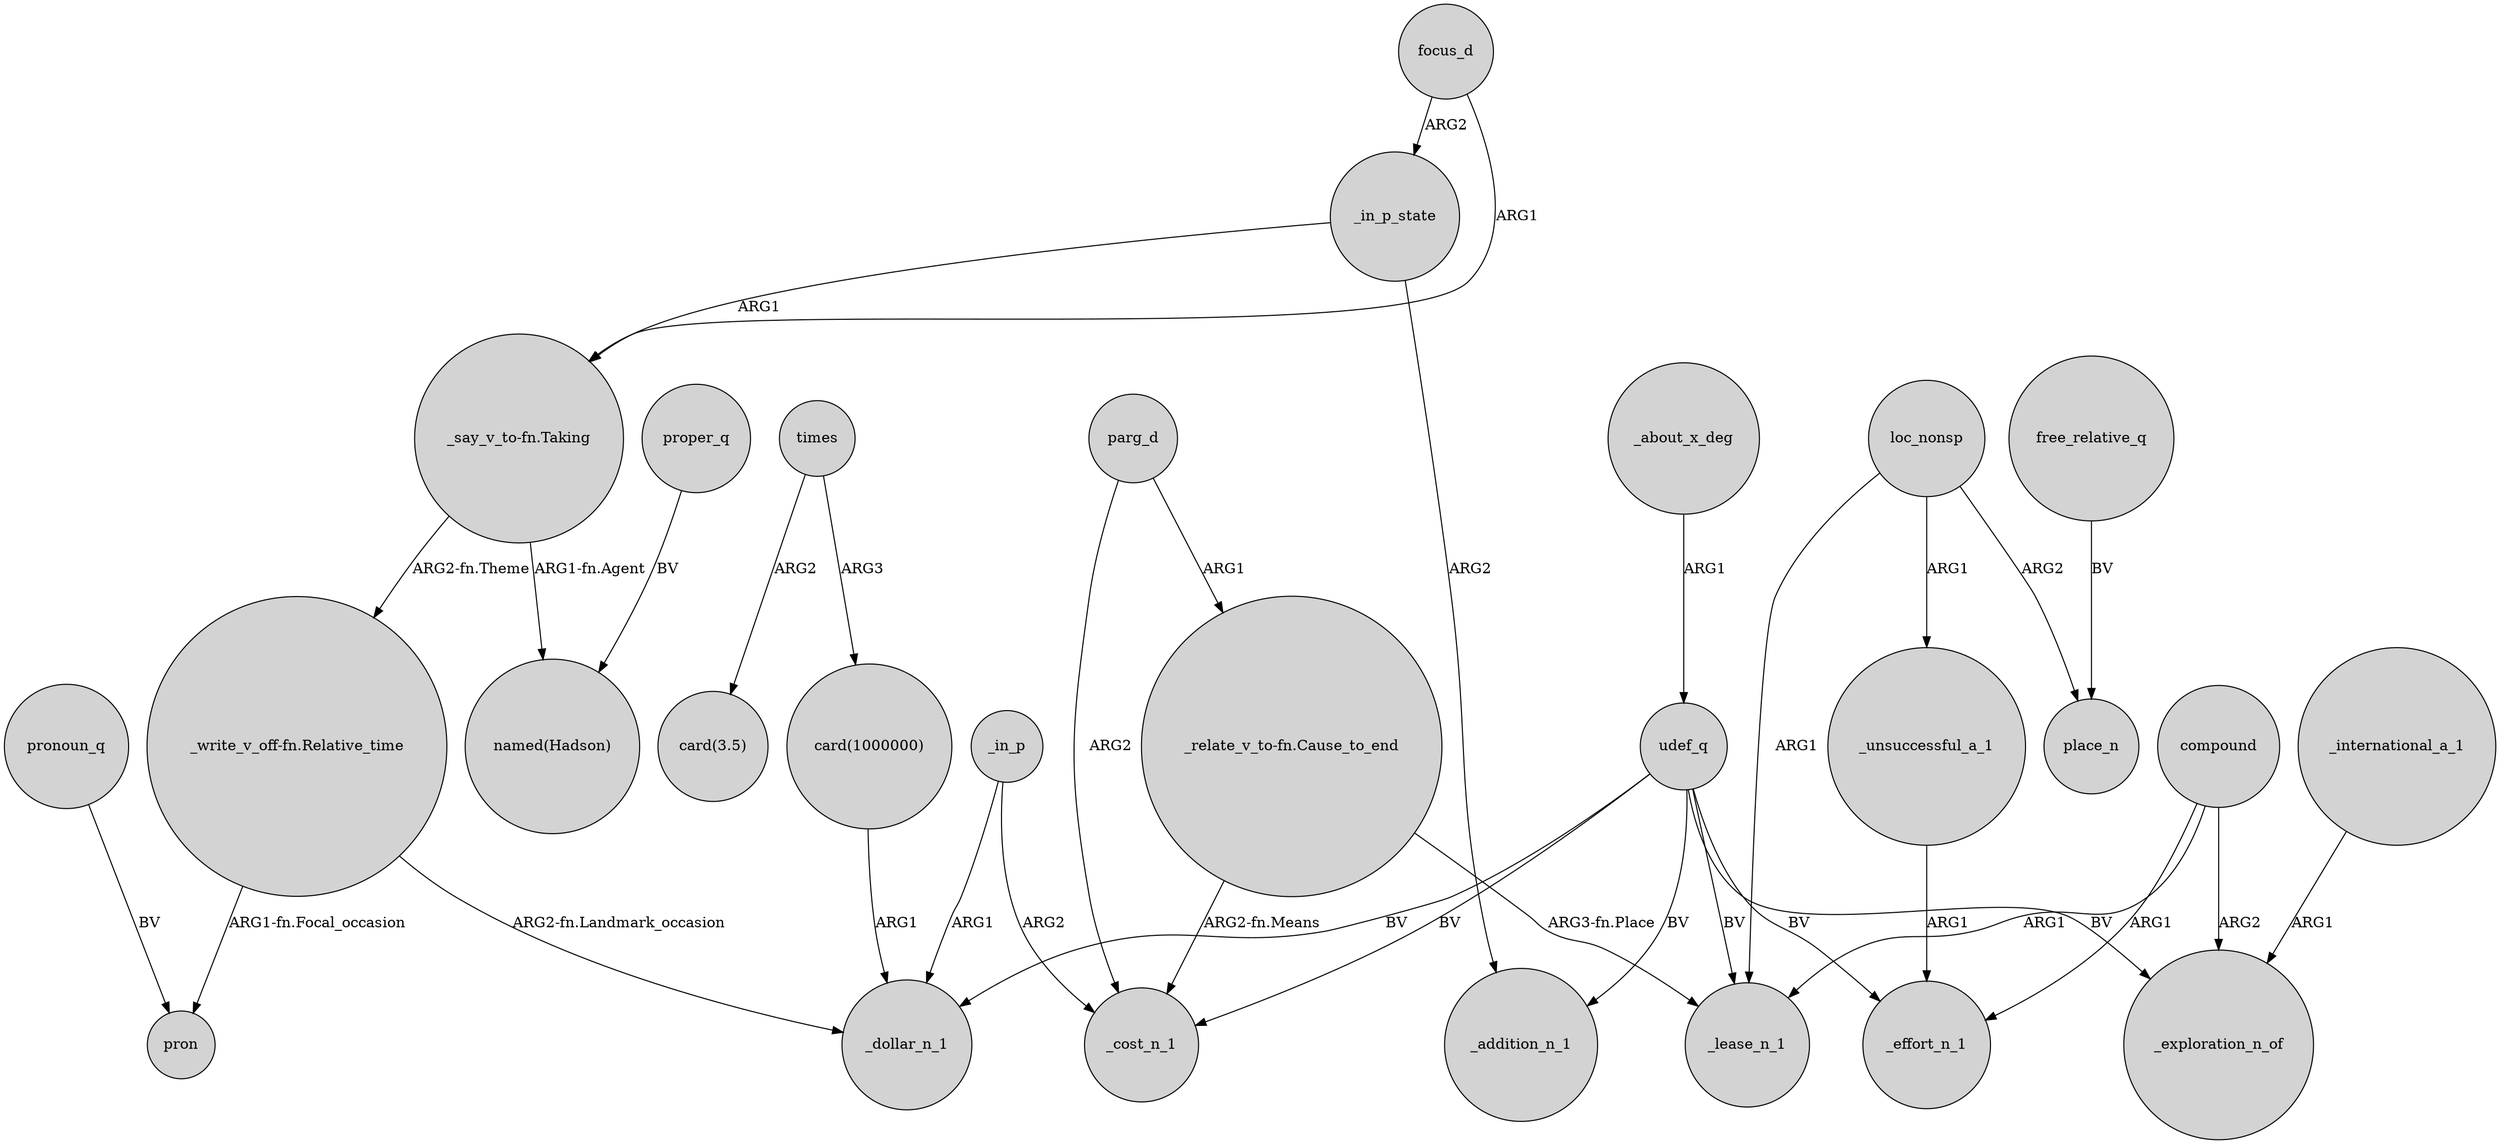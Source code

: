 digraph {
	node [shape=circle style=filled]
	udef_q -> _effort_n_1 [label=BV]
	focus_d -> _in_p_state [label=ARG2]
	_in_p_state -> "_say_v_to-fn.Taking" [label=ARG1]
	"_say_v_to-fn.Taking" -> "_write_v_off-fn.Relative_time" [label="ARG2-fn.Theme"]
	focus_d -> "_say_v_to-fn.Taking" [label=ARG1]
	_in_p -> _cost_n_1 [label=ARG2]
	"_relate_v_to-fn.Cause_to_end" -> _cost_n_1 [label="ARG2-fn.Means"]
	free_relative_q -> place_n [label=BV]
	"_say_v_to-fn.Taking" -> "named(Hadson)" [label="ARG1-fn.Agent"]
	times -> "card(1000000)" [label=ARG3]
	compound -> _effort_n_1 [label=ARG1]
	udef_q -> _addition_n_1 [label=BV]
	parg_d -> _cost_n_1 [label=ARG2]
	_about_x_deg -> udef_q [label=ARG1]
	pronoun_q -> pron [label=BV]
	_in_p -> _dollar_n_1 [label=ARG1]
	parg_d -> "_relate_v_to-fn.Cause_to_end" [label=ARG1]
	compound -> _lease_n_1 [label=ARG1]
	"_relate_v_to-fn.Cause_to_end" -> _lease_n_1 [label="ARG3-fn.Place"]
	_international_a_1 -> _exploration_n_of [label=ARG1]
	proper_q -> "named(Hadson)" [label=BV]
	"_write_v_off-fn.Relative_time" -> pron [label="ARG1-fn.Focal_occasion"]
	udef_q -> _exploration_n_of [label=BV]
	udef_q -> _dollar_n_1 [label=BV]
	"_write_v_off-fn.Relative_time" -> _dollar_n_1 [label="ARG2-fn.Landmark_occasion"]
	"card(1000000)" -> _dollar_n_1 [label=ARG1]
	_unsuccessful_a_1 -> _effort_n_1 [label=ARG1]
	loc_nonsp -> _unsuccessful_a_1 [label=ARG1]
	udef_q -> _lease_n_1 [label=BV]
	loc_nonsp -> _lease_n_1 [label=ARG1]
	_in_p_state -> _addition_n_1 [label=ARG2]
	loc_nonsp -> place_n [label=ARG2]
	compound -> _exploration_n_of [label=ARG2]
	times -> "card(3.5)" [label=ARG2]
	udef_q -> _cost_n_1 [label=BV]
}
